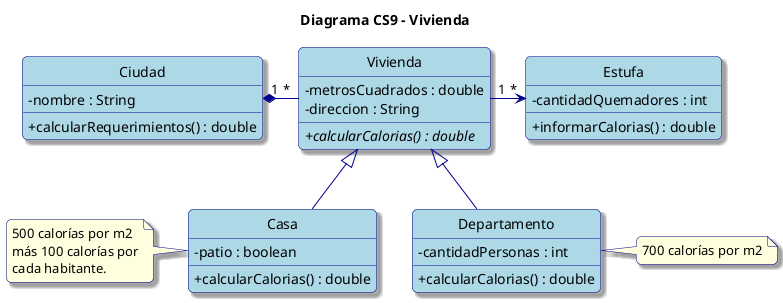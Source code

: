 @startuml
hide circle
skinparam classAttributeIconSize 0
skinparam backgroundColor White
skinparam RoundCorner 10
skinparam Shadowing true

skinparam class {
    ArrowColor DarkBlue
    BackgroundColor LightBlue
    BorderColor DarkBlue
}

skinparam note {
    BackgroundColor LightYellow
    BorderColor DarkBlue
}

title Diagrama CS9 - Vivienda

class Vivienda {
    - metrosCuadrados : double
    - direccion : String
    + {abstract} calcularCalorias() : double
}

class Casa {
    - patio : boolean
    + calcularCalorias() : double
}
note left
500 calorías por m2
más 100 calorías por
cada habitante.
end note

class Departamento {
    - cantidadPersonas : int
    + calcularCalorias() : double
}
note right
700 calorías por m2
end note

class Estufa {
    - cantidadQuemadores : int
    + informarCalorias() : double
}

class Ciudad {
    - nombre : String
    + calcularRequerimientos() : double
}

Ciudad "1" *- "*" Vivienda
Vivienda "1" -> "*" Estufa
Vivienda <|-- Casa
Vivienda <|-- Departamento

@enduml